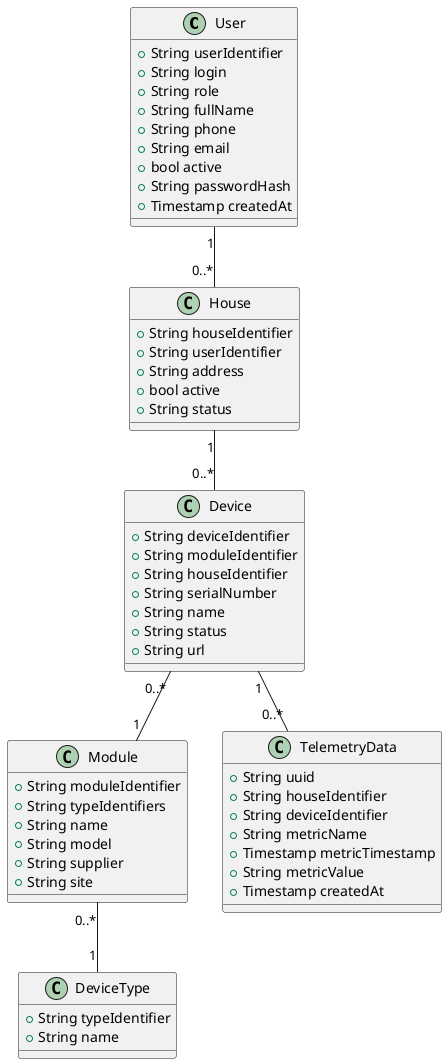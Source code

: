 @startuml
class User {
  +String userIdentifier
  +String login
  +String role
  +String fullName
  +String phone
  +String email
  +bool active
  +String passwordHash
  +Timestamp createdAt
}

class House {
  +String houseIdentifier
  +String userIdentifier
  +String address
  +bool active
  +String status
}

class Device {
  +String deviceIdentifier
  +String moduleIdentifier
  +String houseIdentifier
  +String serialNumber
  +String name
  +String status
  +String url
}

class DeviceType {
  +String typeIdentifier
  +String name
}

class Module {
  +String moduleIdentifier
  +String typeIdentifiers
  +String name
  +String model
  +String supplier
  +String site
}

class TelemetryData {
  +String uuid
  +String houseIdentifier
  +String deviceIdentifier
  +String metricName
  +Timestamp metricTimestamp
  +String metricValue
  +Timestamp createdAt
}

User "1" -- "0..*" House
House "1" -- "0..*" Device
Device "0..*" -- "1" Module
Module "0..*" -- "1" DeviceType
Device "1" -- "0..*" TelemetryData

@enduml